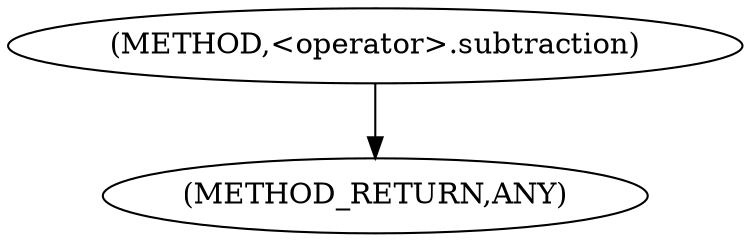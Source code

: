 digraph "&lt;operator&gt;.subtraction" {  
"111669149714" [label = <(METHOD,&lt;operator&gt;.subtraction)> ]
"128849018898" [label = <(METHOD_RETURN,ANY)> ]
  "111669149714" -> "128849018898" 
}
